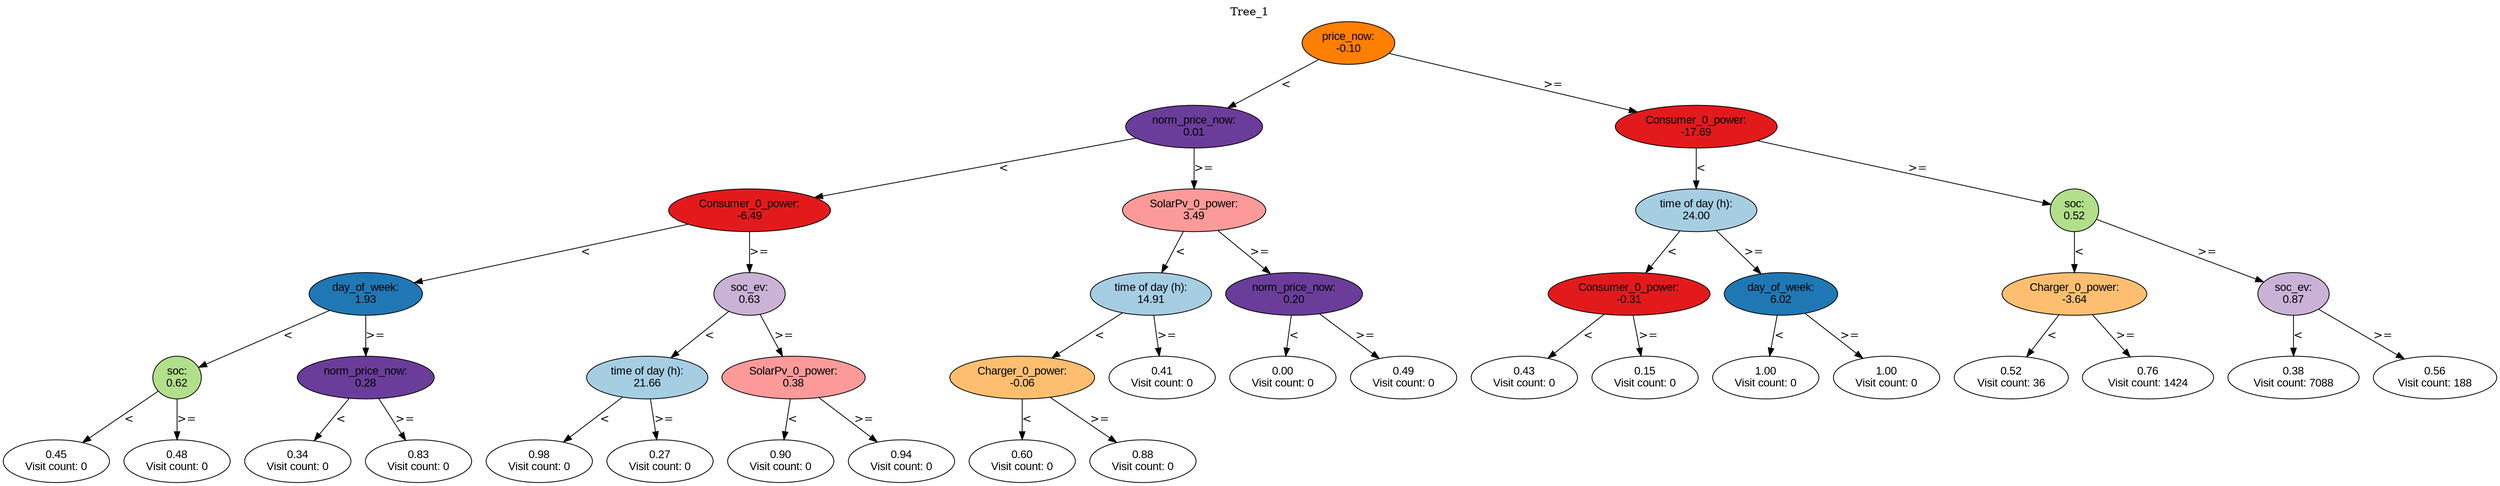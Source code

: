 digraph BST {
    node [fontname="Arial" style=filled colorscheme=paired12];
    0 [ label = "price_now:
-0.10" fillcolor=8];
    1 [ label = "norm_price_now:
0.01" fillcolor=10];
    2 [ label = "Consumer_0_power:
-6.49" fillcolor=6];
    3 [ label = "day_of_week:
1.93" fillcolor=2];
    4 [ label = "soc:
0.62" fillcolor=3];
    5 [ label = "0.45
Visit count: 0" fillcolor=white];
    6 [ label = "0.48
Visit count: 0" fillcolor=white];
    7 [ label = "norm_price_now:
0.28" fillcolor=10];
    8 [ label = "0.34
Visit count: 0" fillcolor=white];
    9 [ label = "0.83
Visit count: 0" fillcolor=white];
    10 [ label = "soc_ev:
0.63" fillcolor=9];
    11 [ label = "time of day (h):
21.66" fillcolor=1];
    12 [ label = "0.98
Visit count: 0" fillcolor=white];
    13 [ label = "0.27
Visit count: 0" fillcolor=white];
    14 [ label = "SolarPv_0_power:
0.38" fillcolor=5];
    15 [ label = "0.90
Visit count: 0" fillcolor=white];
    16 [ label = "0.94
Visit count: 0" fillcolor=white];
    17 [ label = "SolarPv_0_power:
3.49" fillcolor=5];
    18 [ label = "time of day (h):
14.91" fillcolor=1];
    19 [ label = "Charger_0_power:
-0.06" fillcolor=7];
    20 [ label = "0.60
Visit count: 0" fillcolor=white];
    21 [ label = "0.88
Visit count: 0" fillcolor=white];
    22 [ label = "0.41
Visit count: 0" fillcolor=white];
    23 [ label = "norm_price_now:
0.20" fillcolor=10];
    24 [ label = "0.00
Visit count: 0" fillcolor=white];
    25 [ label = "0.49
Visit count: 0" fillcolor=white];
    26 [ label = "Consumer_0_power:
-17.69" fillcolor=6];
    27 [ label = "time of day (h):
24.00" fillcolor=1];
    28 [ label = "Consumer_0_power:
-0.31" fillcolor=6];
    29 [ label = "0.43
Visit count: 0" fillcolor=white];
    30 [ label = "0.15
Visit count: 0" fillcolor=white];
    31 [ label = "day_of_week:
6.02" fillcolor=2];
    32 [ label = "1.00
Visit count: 0" fillcolor=white];
    33 [ label = "1.00
Visit count: 0" fillcolor=white];
    34 [ label = "soc:
0.52" fillcolor=3];
    35 [ label = "Charger_0_power:
-3.64" fillcolor=7];
    36 [ label = "0.52
Visit count: 36" fillcolor=white];
    37 [ label = "0.76
Visit count: 1424" fillcolor=white];
    38 [ label = "soc_ev:
0.87" fillcolor=9];
    39 [ label = "0.38
Visit count: 7088" fillcolor=white];
    40 [ label = "0.56
Visit count: 188" fillcolor=white];

    0  -> 1[ label = "<"];
    0  -> 26[ label = ">="];
    1  -> 2[ label = "<"];
    1  -> 17[ label = ">="];
    2  -> 3[ label = "<"];
    2  -> 10[ label = ">="];
    3  -> 4[ label = "<"];
    3  -> 7[ label = ">="];
    4  -> 5[ label = "<"];
    4  -> 6[ label = ">="];
    7  -> 8[ label = "<"];
    7  -> 9[ label = ">="];
    10  -> 11[ label = "<"];
    10  -> 14[ label = ">="];
    11  -> 12[ label = "<"];
    11  -> 13[ label = ">="];
    14  -> 15[ label = "<"];
    14  -> 16[ label = ">="];
    17  -> 18[ label = "<"];
    17  -> 23[ label = ">="];
    18  -> 19[ label = "<"];
    18  -> 22[ label = ">="];
    19  -> 20[ label = "<"];
    19  -> 21[ label = ">="];
    23  -> 24[ label = "<"];
    23  -> 25[ label = ">="];
    26  -> 27[ label = "<"];
    26  -> 34[ label = ">="];
    27  -> 28[ label = "<"];
    27  -> 31[ label = ">="];
    28  -> 29[ label = "<"];
    28  -> 30[ label = ">="];
    31  -> 32[ label = "<"];
    31  -> 33[ label = ">="];
    34  -> 35[ label = "<"];
    34  -> 38[ label = ">="];
    35  -> 36[ label = "<"];
    35  -> 37[ label = ">="];
    38  -> 39[ label = "<"];
    38  -> 40[ label = ">="];

    labelloc="t";
    label="Tree_1";
}